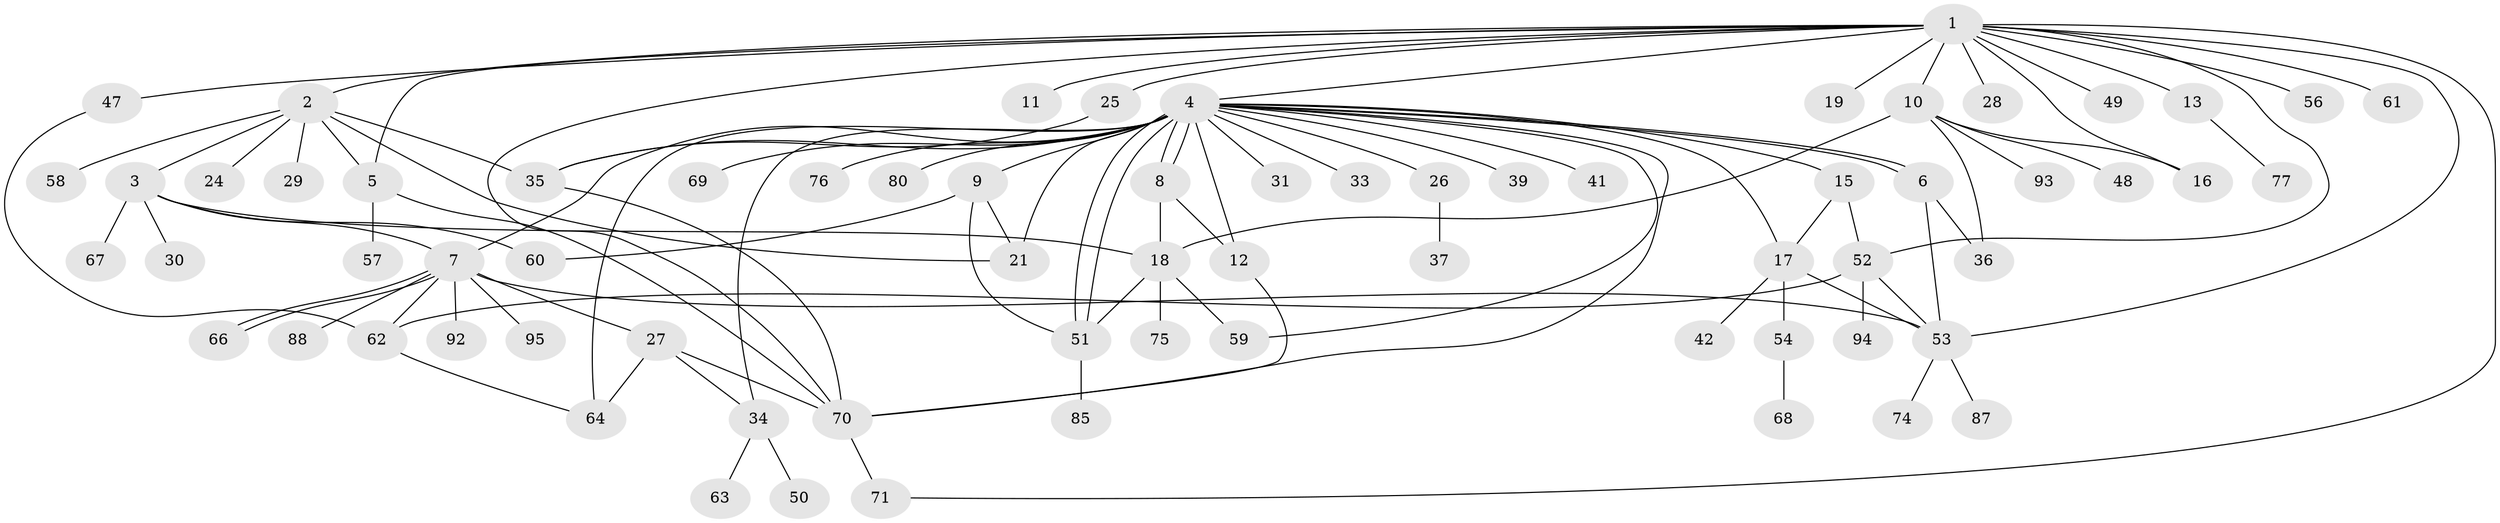 // Generated by graph-tools (version 1.1) at 2025/23/03/03/25 07:23:49]
// undirected, 70 vertices, 105 edges
graph export_dot {
graph [start="1"]
  node [color=gray90,style=filled];
  1 [super="+45"];
  2 [super="+73"];
  3 [super="+84"];
  4 [super="+23"];
  5 [super="+22"];
  6 [super="+72"];
  7 [super="+14"];
  8 [super="+96"];
  9 [super="+97"];
  10 [super="+83"];
  11;
  12;
  13 [super="+38"];
  15;
  16;
  17 [super="+82"];
  18 [super="+20"];
  19 [super="+44"];
  21 [super="+32"];
  24;
  25;
  26;
  27;
  28;
  29 [super="+43"];
  30 [super="+81"];
  31;
  33;
  34 [super="+40"];
  35 [super="+46"];
  36;
  37 [super="+79"];
  39;
  41;
  42;
  47;
  48;
  49 [super="+90"];
  50;
  51 [super="+91"];
  52 [super="+65"];
  53 [super="+55"];
  54;
  56;
  57;
  58;
  59;
  60;
  61;
  62 [super="+78"];
  63;
  64;
  66;
  67;
  68;
  69;
  70 [super="+86"];
  71 [super="+89"];
  74;
  75;
  76;
  77;
  80;
  85;
  87;
  88;
  92;
  93;
  94;
  95;
  1 -- 2;
  1 -- 4;
  1 -- 5;
  1 -- 10;
  1 -- 11;
  1 -- 13;
  1 -- 16;
  1 -- 19;
  1 -- 25;
  1 -- 28;
  1 -- 47;
  1 -- 49;
  1 -- 56;
  1 -- 61;
  1 -- 71;
  1 -- 52;
  1 -- 53;
  1 -- 70;
  2 -- 3;
  2 -- 5;
  2 -- 21;
  2 -- 24;
  2 -- 29;
  2 -- 58;
  2 -- 35;
  3 -- 7;
  3 -- 30;
  3 -- 60;
  3 -- 67;
  3 -- 18;
  4 -- 6;
  4 -- 6;
  4 -- 8;
  4 -- 8;
  4 -- 9;
  4 -- 12;
  4 -- 15;
  4 -- 17;
  4 -- 26;
  4 -- 31;
  4 -- 33;
  4 -- 34 [weight=2];
  4 -- 35;
  4 -- 39;
  4 -- 41;
  4 -- 51;
  4 -- 51;
  4 -- 59;
  4 -- 64;
  4 -- 69;
  4 -- 70;
  4 -- 76;
  4 -- 80;
  4 -- 7;
  4 -- 21;
  5 -- 57;
  5 -- 70;
  6 -- 36;
  6 -- 53;
  7 -- 27;
  7 -- 66;
  7 -- 66;
  7 -- 88;
  7 -- 92;
  7 -- 95;
  7 -- 53;
  7 -- 62;
  8 -- 12;
  8 -- 18;
  9 -- 21;
  9 -- 60;
  9 -- 51;
  10 -- 48;
  10 -- 16;
  10 -- 18;
  10 -- 36;
  10 -- 93;
  12 -- 70;
  13 -- 77;
  15 -- 17;
  15 -- 52;
  17 -- 42;
  17 -- 53;
  17 -- 54;
  18 -- 59;
  18 -- 75;
  18 -- 51;
  25 -- 35;
  26 -- 37;
  27 -- 64;
  27 -- 70;
  27 -- 34;
  34 -- 50;
  34 -- 63;
  35 -- 70;
  47 -- 62;
  51 -- 85;
  52 -- 62;
  52 -- 94;
  52 -- 53;
  53 -- 74;
  53 -- 87;
  54 -- 68;
  62 -- 64;
  70 -- 71;
}
